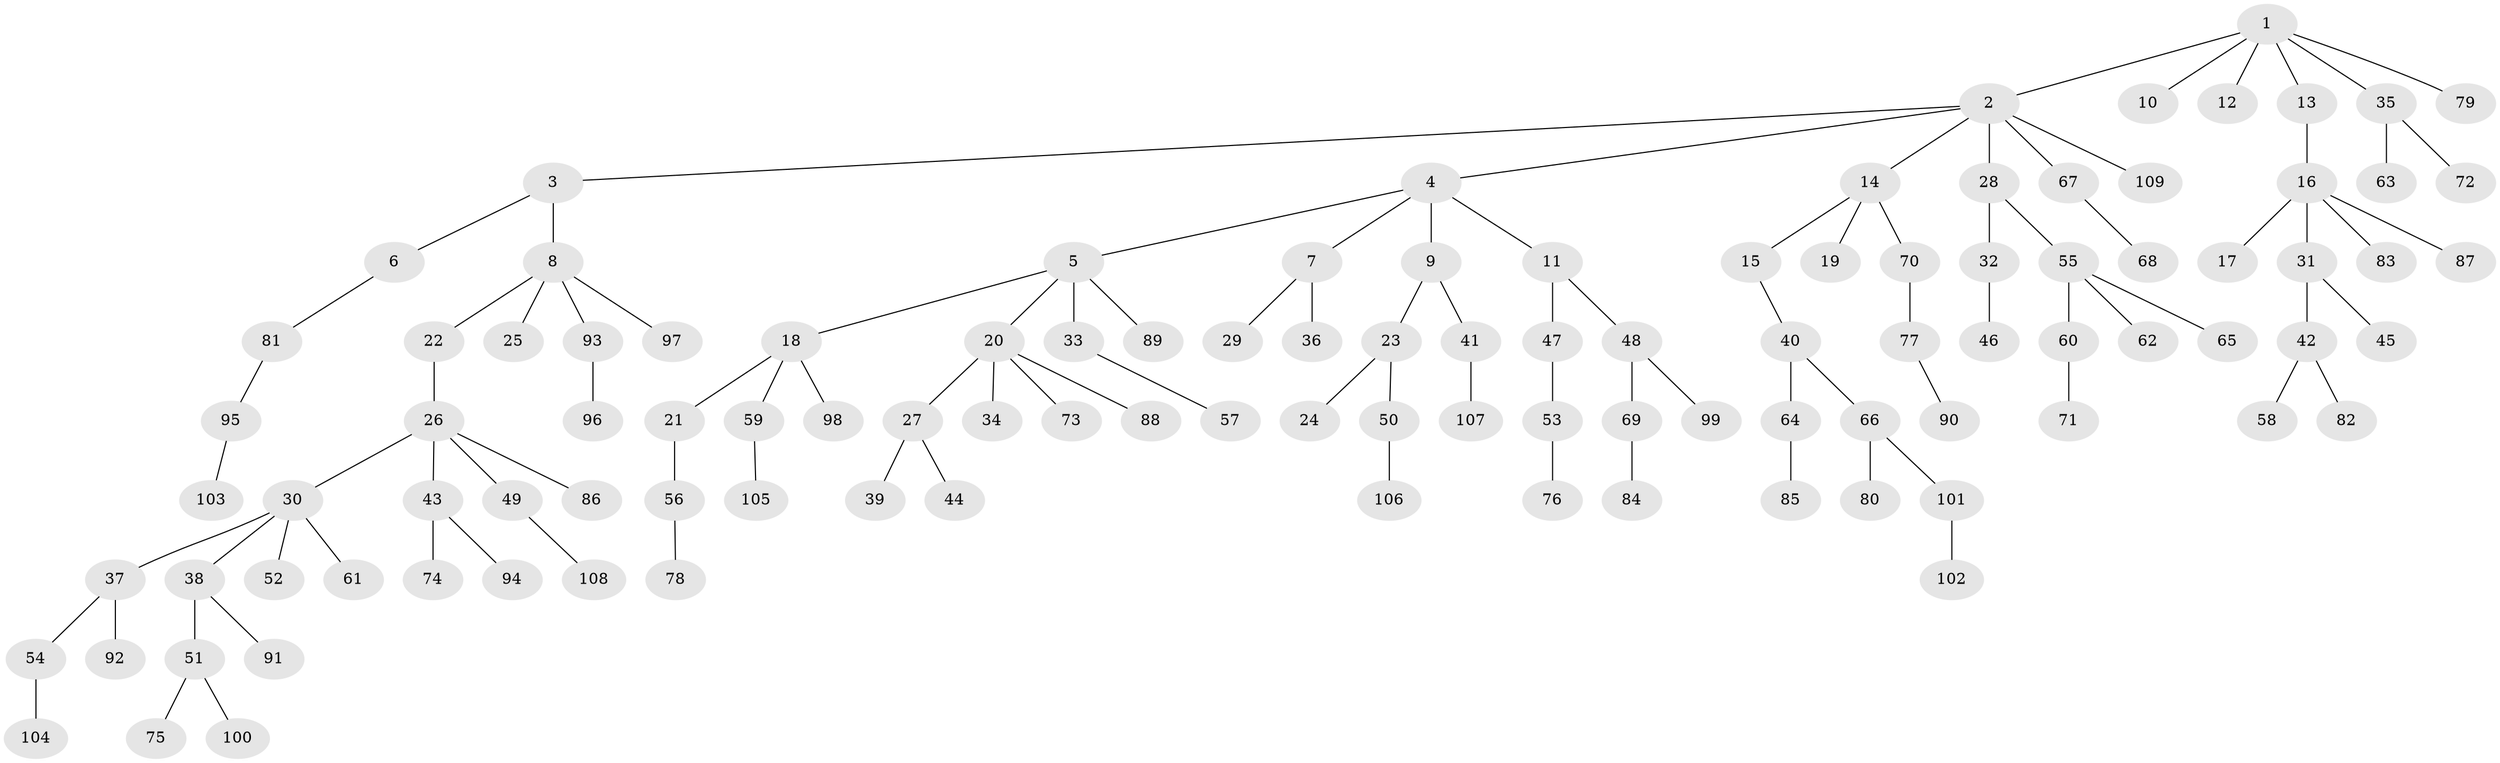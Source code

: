 // coarse degree distribution, {11: 0.023255813953488372, 3: 0.06976744186046512, 8: 0.023255813953488372, 1: 0.6511627906976745, 2: 0.16279069767441862, 4: 0.023255813953488372, 5: 0.046511627906976744}
// Generated by graph-tools (version 1.1) at 2025/19/03/04/25 18:19:22]
// undirected, 109 vertices, 108 edges
graph export_dot {
graph [start="1"]
  node [color=gray90,style=filled];
  1;
  2;
  3;
  4;
  5;
  6;
  7;
  8;
  9;
  10;
  11;
  12;
  13;
  14;
  15;
  16;
  17;
  18;
  19;
  20;
  21;
  22;
  23;
  24;
  25;
  26;
  27;
  28;
  29;
  30;
  31;
  32;
  33;
  34;
  35;
  36;
  37;
  38;
  39;
  40;
  41;
  42;
  43;
  44;
  45;
  46;
  47;
  48;
  49;
  50;
  51;
  52;
  53;
  54;
  55;
  56;
  57;
  58;
  59;
  60;
  61;
  62;
  63;
  64;
  65;
  66;
  67;
  68;
  69;
  70;
  71;
  72;
  73;
  74;
  75;
  76;
  77;
  78;
  79;
  80;
  81;
  82;
  83;
  84;
  85;
  86;
  87;
  88;
  89;
  90;
  91;
  92;
  93;
  94;
  95;
  96;
  97;
  98;
  99;
  100;
  101;
  102;
  103;
  104;
  105;
  106;
  107;
  108;
  109;
  1 -- 2;
  1 -- 10;
  1 -- 12;
  1 -- 13;
  1 -- 35;
  1 -- 79;
  2 -- 3;
  2 -- 4;
  2 -- 14;
  2 -- 28;
  2 -- 67;
  2 -- 109;
  3 -- 6;
  3 -- 8;
  4 -- 5;
  4 -- 7;
  4 -- 9;
  4 -- 11;
  5 -- 18;
  5 -- 20;
  5 -- 33;
  5 -- 89;
  6 -- 81;
  7 -- 29;
  7 -- 36;
  8 -- 22;
  8 -- 25;
  8 -- 93;
  8 -- 97;
  9 -- 23;
  9 -- 41;
  11 -- 47;
  11 -- 48;
  13 -- 16;
  14 -- 15;
  14 -- 19;
  14 -- 70;
  15 -- 40;
  16 -- 17;
  16 -- 31;
  16 -- 83;
  16 -- 87;
  18 -- 21;
  18 -- 59;
  18 -- 98;
  20 -- 27;
  20 -- 34;
  20 -- 73;
  20 -- 88;
  21 -- 56;
  22 -- 26;
  23 -- 24;
  23 -- 50;
  26 -- 30;
  26 -- 43;
  26 -- 49;
  26 -- 86;
  27 -- 39;
  27 -- 44;
  28 -- 32;
  28 -- 55;
  30 -- 37;
  30 -- 38;
  30 -- 52;
  30 -- 61;
  31 -- 42;
  31 -- 45;
  32 -- 46;
  33 -- 57;
  35 -- 63;
  35 -- 72;
  37 -- 54;
  37 -- 92;
  38 -- 51;
  38 -- 91;
  40 -- 64;
  40 -- 66;
  41 -- 107;
  42 -- 58;
  42 -- 82;
  43 -- 74;
  43 -- 94;
  47 -- 53;
  48 -- 69;
  48 -- 99;
  49 -- 108;
  50 -- 106;
  51 -- 75;
  51 -- 100;
  53 -- 76;
  54 -- 104;
  55 -- 60;
  55 -- 62;
  55 -- 65;
  56 -- 78;
  59 -- 105;
  60 -- 71;
  64 -- 85;
  66 -- 80;
  66 -- 101;
  67 -- 68;
  69 -- 84;
  70 -- 77;
  77 -- 90;
  81 -- 95;
  93 -- 96;
  95 -- 103;
  101 -- 102;
}
